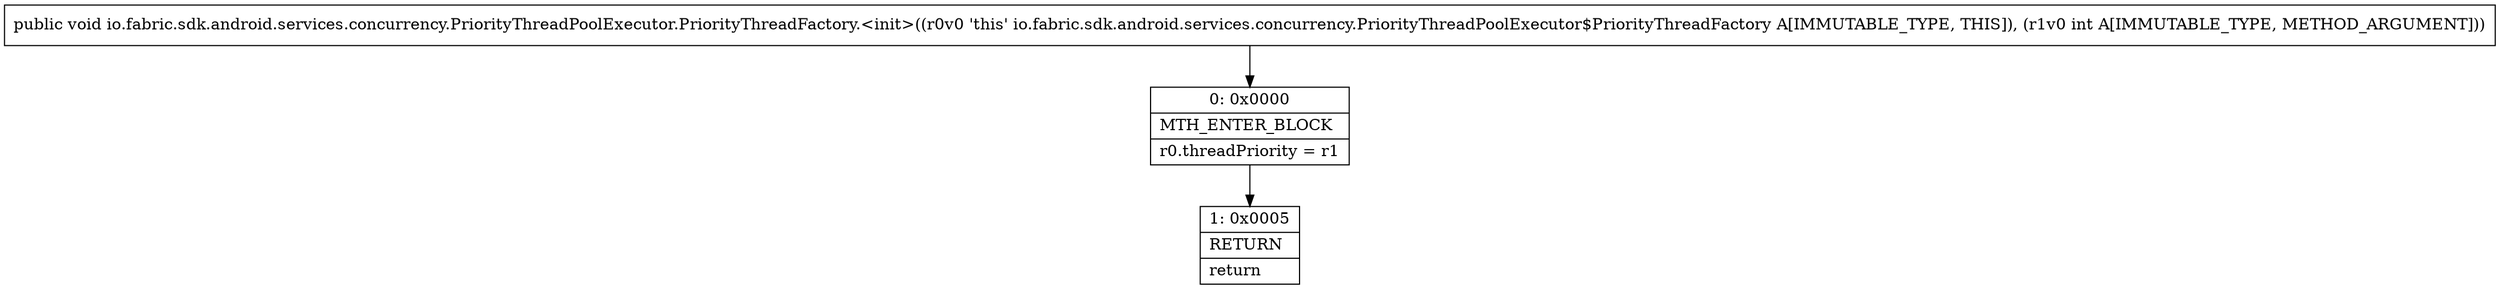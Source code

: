 digraph "CFG forio.fabric.sdk.android.services.concurrency.PriorityThreadPoolExecutor.PriorityThreadFactory.\<init\>(I)V" {
Node_0 [shape=record,label="{0\:\ 0x0000|MTH_ENTER_BLOCK\l|r0.threadPriority = r1\l}"];
Node_1 [shape=record,label="{1\:\ 0x0005|RETURN\l|return\l}"];
MethodNode[shape=record,label="{public void io.fabric.sdk.android.services.concurrency.PriorityThreadPoolExecutor.PriorityThreadFactory.\<init\>((r0v0 'this' io.fabric.sdk.android.services.concurrency.PriorityThreadPoolExecutor$PriorityThreadFactory A[IMMUTABLE_TYPE, THIS]), (r1v0 int A[IMMUTABLE_TYPE, METHOD_ARGUMENT])) }"];
MethodNode -> Node_0;
Node_0 -> Node_1;
}

